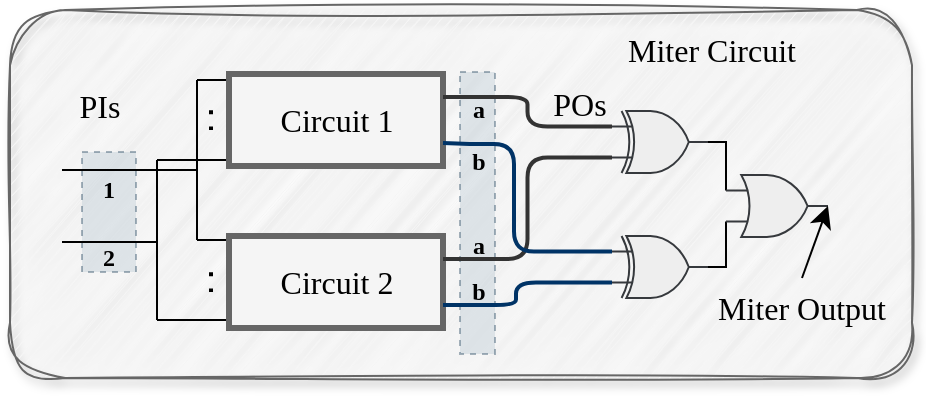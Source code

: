 <mxfile version="24.9.1">
  <diagram name="第 1 页" id="3zlwhkzbEn6zIwHLEL-s">
    <mxGraphModel dx="899" dy="422" grid="0" gridSize="10" guides="1" tooltips="1" connect="1" arrows="1" fold="1" page="0" pageScale="1" pageWidth="827" pageHeight="1169" math="0" shadow="0">
      <root>
        <mxCell id="0" />
        <mxCell id="1" parent="0" />
        <mxCell id="8TYDPo_ULC_1JVR2aMOj-1" value="" style="rounded=1;whiteSpace=wrap;html=1;fillColor=#f5f5f5;strokeColor=#666666;fontFamily=Times New Roman;shadow=1;labelBackgroundColor=none;glass=0;sketch=1;curveFitting=1;jiggle=2;fontColor=#333333;" vertex="1" parent="1">
          <mxGeometry x="-52" y="314" width="451" height="184" as="geometry" />
        </mxCell>
        <mxCell id="8TYDPo_ULC_1JVR2aMOj-2" value="" style="rounded=0;whiteSpace=wrap;html=1;dashed=1;fillColor=#bac8d3;strokeColor=#23445d;labelBackgroundColor=#D4E1F5;opacity=40;fontFamily=Times New Roman;" vertex="1" parent="1">
          <mxGeometry x="-16" y="385" width="27" height="60" as="geometry" />
        </mxCell>
        <mxCell id="8TYDPo_ULC_1JVR2aMOj-3" value="" style="endArrow=none;html=1;rounded=0;fontSize=12;startSize=8;endSize=8;curved=1;fontFamily=Times New Roman;" edge="1" parent="1">
          <mxGeometry width="50" height="50" relative="1" as="geometry">
            <mxPoint x="41.5" y="349" as="sourcePoint" />
            <mxPoint x="73.5" y="349" as="targetPoint" />
          </mxGeometry>
        </mxCell>
        <mxCell id="8TYDPo_ULC_1JVR2aMOj-4" value="" style="endArrow=none;html=1;rounded=0;fontSize=12;startSize=8;endSize=8;curved=1;fontFamily=Times New Roman;" edge="1" parent="1">
          <mxGeometry width="50" height="50" relative="1" as="geometry">
            <mxPoint x="41.5" y="429" as="sourcePoint" />
            <mxPoint x="73.5" y="429" as="targetPoint" />
          </mxGeometry>
        </mxCell>
        <mxCell id="8TYDPo_ULC_1JVR2aMOj-5" value="" style="endArrow=none;html=1;rounded=0;fontSize=12;startSize=8;endSize=8;curved=1;fontFamily=Times New Roman;" edge="1" parent="1">
          <mxGeometry width="50" height="50" relative="1" as="geometry">
            <mxPoint x="41.5" y="429" as="sourcePoint" />
            <mxPoint x="41.5" y="349" as="targetPoint" />
          </mxGeometry>
        </mxCell>
        <mxCell id="8TYDPo_ULC_1JVR2aMOj-6" value="" style="endArrow=none;html=1;rounded=0;fontSize=12;startSize=8;endSize=8;curved=1;fontFamily=Times New Roman;" edge="1" parent="1">
          <mxGeometry width="50" height="50" relative="1" as="geometry">
            <mxPoint x="21.5" y="469" as="sourcePoint" />
            <mxPoint x="73.5" y="469" as="targetPoint" />
          </mxGeometry>
        </mxCell>
        <mxCell id="8TYDPo_ULC_1JVR2aMOj-7" value="" style="endArrow=none;html=1;rounded=0;fontSize=12;startSize=8;endSize=8;curved=1;fontFamily=Times New Roman;" edge="1" parent="1">
          <mxGeometry width="50" height="50" relative="1" as="geometry">
            <mxPoint x="21.5" y="389" as="sourcePoint" />
            <mxPoint x="73.5" y="389" as="targetPoint" />
          </mxGeometry>
        </mxCell>
        <mxCell id="8TYDPo_ULC_1JVR2aMOj-8" value="" style="endArrow=none;html=1;rounded=0;fontSize=12;startSize=8;endSize=8;curved=1;labelBackgroundColor=#D4E1F5;fontFamily=Times New Roman;" edge="1" parent="1">
          <mxGeometry width="50" height="50" relative="1" as="geometry">
            <mxPoint x="21.5" y="469" as="sourcePoint" />
            <mxPoint x="21.5" y="389" as="targetPoint" />
          </mxGeometry>
        </mxCell>
        <mxCell id="8TYDPo_ULC_1JVR2aMOj-9" value="" style="endArrow=none;html=1;rounded=0;fontSize=12;startSize=8;endSize=8;curved=1;labelBackgroundColor=#D4E1F5;fontFamily=Times New Roman;" edge="1" parent="1">
          <mxGeometry width="50" height="50" relative="1" as="geometry">
            <mxPoint x="-26" y="430" as="sourcePoint" />
            <mxPoint x="21.5" y="430" as="targetPoint" />
          </mxGeometry>
        </mxCell>
        <mxCell id="8TYDPo_ULC_1JVR2aMOj-10" value="" style="endArrow=none;html=1;rounded=0;fontSize=12;startSize=8;endSize=8;curved=1;fontFamily=Times New Roman;" edge="1" parent="1">
          <mxGeometry width="50" height="50" relative="1" as="geometry">
            <mxPoint x="-26" y="394" as="sourcePoint" />
            <mxPoint x="41.5" y="394" as="targetPoint" />
          </mxGeometry>
        </mxCell>
        <mxCell id="8TYDPo_ULC_1JVR2aMOj-11" value="" style="group;fillColor=none;fontFamily=Times New Roman;" vertex="1" connectable="0" parent="1">
          <mxGeometry x="73.5" y="427" width="170" height="86" as="geometry" />
        </mxCell>
        <mxCell id="8TYDPo_ULC_1JVR2aMOj-12" value="" style="rounded=0;whiteSpace=wrap;html=1;fillColor=#f5f5f5;fontColor=#333333;strokeColor=#666666;strokeWidth=3;fontFamily=Times New Roman;" vertex="1" parent="8TYDPo_ULC_1JVR2aMOj-11">
          <mxGeometry x="-16" width="107" height="46" as="geometry" />
        </mxCell>
        <mxCell id="8TYDPo_ULC_1JVR2aMOj-13" value="" style="endArrow=none;dashed=1;html=1;dashPattern=1 3;strokeWidth=2;rounded=0;fontSize=12;startSize=8;endSize=8;curved=1;fontFamily=Times New Roman;" edge="1" parent="8TYDPo_ULC_1JVR2aMOj-11">
          <mxGeometry width="50" height="50" relative="1" as="geometry">
            <mxPoint x="-25" y="28" as="sourcePoint" />
            <mxPoint x="-25" y="12" as="targetPoint" />
          </mxGeometry>
        </mxCell>
        <mxCell id="8TYDPo_ULC_1JVR2aMOj-14" value="&lt;font&gt;Circuit 2&lt;/font&gt;" style="text;html=1;align=center;verticalAlign=middle;whiteSpace=wrap;rounded=0;fontSize=16;fontFamily=Times New Roman;" vertex="1" parent="8TYDPo_ULC_1JVR2aMOj-11">
          <mxGeometry x="5" y="8" width="65" height="30" as="geometry" />
        </mxCell>
        <mxCell id="8TYDPo_ULC_1JVR2aMOj-15" value="" style="rounded=0;whiteSpace=wrap;html=1;dashed=1;fillColor=#bac8d3;strokeColor=#23445d;opacity=40;fontFamily=Times New Roman;" vertex="1" parent="8TYDPo_ULC_1JVR2aMOj-11">
          <mxGeometry x="99.5" y="-82" width="17.5" height="141" as="geometry" />
        </mxCell>
        <mxCell id="8TYDPo_ULC_1JVR2aMOj-16" value="&lt;b style=&quot;font-size: 12px;&quot;&gt;a&lt;/b&gt;&lt;span style=&quot;color: rgba(0, 0, 0, 0); font-size: 0px; text-align: start; text-wrap-mode: nowrap;&quot;&gt;%3CmxGraphModel%3E%3Croot%3E%3CmxCell%20id%3D%220%22%2F%3E%3CmxCell%20id%3D%221%22%20parent%3D%220%22%2F%3E%3CmxCell%20id%3D%222%22%20value%3D%22%26lt%3Bb%20style%3D%26quot%3Bfont-family%3A%20%26amp%3Bquot%3BTimes%20New%20Roman%26amp%3Bquot%3B%3B%20font-size%3A%2012px%3B%26quot%3B%26gt%3B1%26lt%3B%2Fb%26gt%3B%22%20style%3D%22text%3Bhtml%3D1%3Balign%3Dcenter%3BverticalAlign%3Dmiddle%3BwhiteSpace%3Dwrap%3Brounded%3D0%3BfontSize%3D16%3B%22%20vertex%3D%221%22%20parent%3D%221%22%3E%3CmxGeometry%20x%3D%225%22%20y%3D%22537%22%20width%3D%2254.5%22%20height%3D%2225%22%20as%3D%22geometry%22%2F%3E%3C%2FmxCell%3E%3C%2Froot%3E%3C%2FmxGraphModel%3E&lt;/span&gt;" style="text;html=1;align=center;verticalAlign=middle;whiteSpace=wrap;rounded=0;fontSize=16;fontFamily=Times New Roman;" vertex="1" parent="8TYDPo_ULC_1JVR2aMOj-11">
          <mxGeometry x="81.5" y="-10" width="54.5" height="25" as="geometry" />
        </mxCell>
        <mxCell id="8TYDPo_ULC_1JVR2aMOj-17" value="&lt;b style=&quot;font-size: 12px;&quot;&gt;b&lt;/b&gt;" style="text;html=1;align=center;verticalAlign=middle;whiteSpace=wrap;rounded=0;fontSize=16;fontFamily=Times New Roman;" vertex="1" parent="8TYDPo_ULC_1JVR2aMOj-11">
          <mxGeometry x="81.5" y="13" width="54.5" height="25" as="geometry" />
        </mxCell>
        <mxCell id="8TYDPo_ULC_1JVR2aMOj-18" value="" style="group;fillColor=none;strokeWidth=1;fontFamily=Times New Roman;" vertex="1" connectable="0" parent="1">
          <mxGeometry x="73.5" y="346" width="199" height="52.5" as="geometry" />
        </mxCell>
        <mxCell id="8TYDPo_ULC_1JVR2aMOj-19" value="" style="rounded=0;whiteSpace=wrap;html=1;fillColor=#f5f5f5;fontColor=#333333;strokeColor=#666666;strokeWidth=3;fontFamily=Times New Roman;" vertex="1" parent="8TYDPo_ULC_1JVR2aMOj-18">
          <mxGeometry x="-16" width="107" height="46" as="geometry" />
        </mxCell>
        <mxCell id="8TYDPo_ULC_1JVR2aMOj-20" value="" style="endArrow=none;dashed=1;html=1;dashPattern=1 3;strokeWidth=2;rounded=0;fontSize=12;startSize=8;endSize=8;curved=1;fontFamily=Times New Roman;" edge="1" parent="8TYDPo_ULC_1JVR2aMOj-18">
          <mxGeometry width="50" height="50" relative="1" as="geometry">
            <mxPoint x="-25" y="28" as="sourcePoint" />
            <mxPoint x="-25" y="12" as="targetPoint" />
          </mxGeometry>
        </mxCell>
        <mxCell id="8TYDPo_ULC_1JVR2aMOj-21" value="&lt;font&gt;Circuit 1&lt;/font&gt;" style="text;html=1;align=center;verticalAlign=middle;whiteSpace=wrap;rounded=0;fontSize=16;fontFamily=Times New Roman;" vertex="1" parent="8TYDPo_ULC_1JVR2aMOj-18">
          <mxGeometry x="5" y="8" width="65" height="30" as="geometry" />
        </mxCell>
        <mxCell id="8TYDPo_ULC_1JVR2aMOj-22" value="&lt;font&gt;POs&lt;/font&gt;" style="text;html=1;align=center;verticalAlign=middle;whiteSpace=wrap;rounded=0;fontSize=16;fontFamily=Times New Roman;" vertex="1" parent="8TYDPo_ULC_1JVR2aMOj-18">
          <mxGeometry x="129.5" width="60" height="30" as="geometry" />
        </mxCell>
        <mxCell id="8TYDPo_ULC_1JVR2aMOj-23" value="&lt;b style=&quot;font-size: 12px;&quot;&gt;a&lt;/b&gt;&lt;span style=&quot;color: rgba(0, 0, 0, 0); font-size: 0px; text-align: start; text-wrap-mode: nowrap;&quot;&gt;%3CmxGraphModel%3E%3Croot%3E%3CmxCell%20id%3D%220%22%2F%3E%3CmxCell%20id%3D%221%22%20parent%3D%220%22%2F%3E%3CmxCell%20id%3D%222%22%20value%3D%22%26lt%3Bb%20style%3D%26quot%3Bfont-family%3A%20%26amp%3Bquot%3BTimes%20New%20Roman%26amp%3Bquot%3B%3B%20font-size%3A%2012px%3B%26quot%3B%26gt%3B1%26lt%3B%2Fb%26gt%3B%22%20style%3D%22text%3Bhtml%3D1%3Balign%3Dcenter%3BverticalAlign%3Dmiddle%3BwhiteSpace%3Dwrap%3Brounded%3D0%3BfontSize%3D16%3B%22%20vertex%3D%221%22%20parent%3D%221%22%3E%3CmxGeometry%20x%3D%225%22%20y%3D%22537%22%20width%3D%2254.5%22%20height%3D%2225%22%20as%3D%22geometry%22%2F%3E%3C%2FmxCell%3E%3C%2Froot%3E%3C%2FmxGraphModel%3E&lt;/span&gt;" style="text;html=1;align=center;verticalAlign=middle;whiteSpace=wrap;rounded=0;fontSize=16;fontFamily=Times New Roman;" vertex="1" parent="8TYDPo_ULC_1JVR2aMOj-18">
          <mxGeometry x="81.5" y="3.5" width="54.5" height="25" as="geometry" />
        </mxCell>
        <mxCell id="8TYDPo_ULC_1JVR2aMOj-24" value="&lt;b style=&quot;font-size: 12px;&quot;&gt;b&lt;/b&gt;" style="text;html=1;align=center;verticalAlign=middle;whiteSpace=wrap;rounded=0;fontSize=16;fontFamily=Times New Roman;" vertex="1" parent="8TYDPo_ULC_1JVR2aMOj-18">
          <mxGeometry x="81.5" y="29.5" width="54.5" height="25" as="geometry" />
        </mxCell>
        <mxCell id="8TYDPo_ULC_1JVR2aMOj-25" style="edgeStyle=orthogonalEdgeStyle;rounded=1;orthogonalLoop=1;jettySize=auto;html=1;exitX=0;exitY=0.25;exitDx=0;exitDy=0;exitPerimeter=0;entryX=1;entryY=0.25;entryDx=0;entryDy=0;fontSize=12;startSize=8;endSize=8;endArrow=none;endFill=0;curved=0;strokeWidth=2;strokeColor=#333333;fontFamily=Times New Roman;" edge="1" parent="1" source="8TYDPo_ULC_1JVR2aMOj-28" target="8TYDPo_ULC_1JVR2aMOj-19">
          <mxGeometry relative="1" as="geometry" />
        </mxCell>
        <mxCell id="8TYDPo_ULC_1JVR2aMOj-26" style="edgeStyle=orthogonalEdgeStyle;rounded=1;orthogonalLoop=1;jettySize=auto;html=1;exitX=0;exitY=0.75;exitDx=0;exitDy=0;exitPerimeter=0;entryX=1;entryY=0.25;entryDx=0;entryDy=0;fontSize=12;startSize=8;endSize=8;endArrow=none;endFill=0;curved=0;strokeWidth=2;strokeColor=#333333;fontFamily=Times New Roman;" edge="1" parent="1" source="8TYDPo_ULC_1JVR2aMOj-28" target="8TYDPo_ULC_1JVR2aMOj-12">
          <mxGeometry relative="1" as="geometry" />
        </mxCell>
        <mxCell id="8TYDPo_ULC_1JVR2aMOj-27" style="edgeStyle=orthogonalEdgeStyle;rounded=0;orthogonalLoop=1;jettySize=auto;html=1;exitX=1;exitY=0.5;exitDx=0;exitDy=0;exitPerimeter=0;fontSize=12;startSize=8;endSize=8;endArrow=none;endFill=0;entryX=0;entryY=0.25;entryDx=0;entryDy=0;entryPerimeter=0;fontFamily=Times New Roman;" edge="1" parent="1" source="8TYDPo_ULC_1JVR2aMOj-28" target="8TYDPo_ULC_1JVR2aMOj-34">
          <mxGeometry relative="1" as="geometry">
            <mxPoint x="312.419" y="394" as="targetPoint" />
          </mxGeometry>
        </mxCell>
        <mxCell id="8TYDPo_ULC_1JVR2aMOj-28" value="" style="verticalLabelPosition=bottom;shadow=0;dashed=0;align=center;html=1;verticalAlign=top;shape=mxgraph.electrical.logic_gates.logic_gate;operation=xor;fillColor=#eeeeee;strokeColor=#36393d;fontFamily=Times New Roman;" vertex="1" parent="1">
          <mxGeometry x="249" y="364.5" width="48" height="31" as="geometry" />
        </mxCell>
        <mxCell id="8TYDPo_ULC_1JVR2aMOj-29" style="edgeStyle=orthogonalEdgeStyle;rounded=1;orthogonalLoop=1;jettySize=auto;html=1;exitX=0;exitY=0.25;exitDx=0;exitDy=0;exitPerimeter=0;entryX=1;entryY=0.75;entryDx=0;entryDy=0;fontSize=12;startSize=8;endSize=8;endArrow=none;endFill=0;curved=0;strokeWidth=2;strokeColor=#003366;fontFamily=Times New Roman;" edge="1" parent="1" source="8TYDPo_ULC_1JVR2aMOj-32" target="8TYDPo_ULC_1JVR2aMOj-19">
          <mxGeometry relative="1" as="geometry">
            <Array as="points">
              <mxPoint x="200" y="435" />
              <mxPoint x="200" y="381" />
              <mxPoint x="178" y="381" />
            </Array>
          </mxGeometry>
        </mxCell>
        <mxCell id="8TYDPo_ULC_1JVR2aMOj-30" style="edgeStyle=orthogonalEdgeStyle;rounded=1;orthogonalLoop=1;jettySize=auto;html=1;exitX=0;exitY=0.75;exitDx=0;exitDy=0;exitPerimeter=0;entryX=1;entryY=0.75;entryDx=0;entryDy=0;fontSize=12;startSize=8;endSize=8;endArrow=none;endFill=0;curved=0;strokeWidth=2;strokeColor=#003366;fontFamily=Times New Roman;" edge="1" parent="1" source="8TYDPo_ULC_1JVR2aMOj-32" target="8TYDPo_ULC_1JVR2aMOj-12">
          <mxGeometry relative="1" as="geometry">
            <Array as="points">
              <mxPoint x="201" y="450" />
              <mxPoint x="201" y="462" />
            </Array>
          </mxGeometry>
        </mxCell>
        <mxCell id="8TYDPo_ULC_1JVR2aMOj-31" style="edgeStyle=orthogonalEdgeStyle;rounded=0;orthogonalLoop=1;jettySize=auto;html=1;exitX=1;exitY=0.5;exitDx=0;exitDy=0;exitPerimeter=0;fontSize=12;startSize=8;endSize=8;endArrow=none;endFill=0;entryX=0;entryY=0.75;entryDx=0;entryDy=0;entryPerimeter=0;fontFamily=Times New Roman;" edge="1" parent="1" source="8TYDPo_ULC_1JVR2aMOj-32" target="8TYDPo_ULC_1JVR2aMOj-34">
          <mxGeometry relative="1" as="geometry">
            <mxPoint x="311.964" y="435" as="targetPoint" />
          </mxGeometry>
        </mxCell>
        <mxCell id="8TYDPo_ULC_1JVR2aMOj-32" value="" style="verticalLabelPosition=bottom;shadow=0;dashed=0;align=center;html=1;verticalAlign=top;shape=mxgraph.electrical.logic_gates.logic_gate;operation=xor;fillColor=#eeeeee;strokeColor=#36393d;fontFamily=Times New Roman;" vertex="1" parent="1">
          <mxGeometry x="249" y="427" width="48" height="31" as="geometry" />
        </mxCell>
        <mxCell id="8TYDPo_ULC_1JVR2aMOj-33" value="&lt;font&gt;PIs&lt;/font&gt;" style="text;html=1;align=center;verticalAlign=middle;whiteSpace=wrap;rounded=0;fontSize=16;fontFamily=Times New Roman;" vertex="1" parent="1">
          <mxGeometry x="-37" y="347" width="60" height="30" as="geometry" />
        </mxCell>
        <mxCell id="8TYDPo_ULC_1JVR2aMOj-34" value="" style="verticalLabelPosition=bottom;shadow=0;dashed=0;align=center;html=1;verticalAlign=top;shape=mxgraph.electrical.logic_gates.logic_gate;operation=or;fillColor=#eeeeee;strokeColor=#36393d;fontFamily=Times New Roman;" vertex="1" parent="1">
          <mxGeometry x="306" y="396.5" width="51" height="31" as="geometry" />
        </mxCell>
        <mxCell id="8TYDPo_ULC_1JVR2aMOj-35" value="&lt;b style=&quot;font-size: 12px;&quot;&gt;1&lt;/b&gt;" style="text;html=1;align=center;verticalAlign=middle;whiteSpace=wrap;rounded=0;fontSize=16;fontFamily=Times New Roman;" vertex="1" parent="1">
          <mxGeometry x="-29.75" y="389" width="54.5" height="25" as="geometry" />
        </mxCell>
        <mxCell id="8TYDPo_ULC_1JVR2aMOj-36" value="&lt;b style=&quot;font-size: 12px;&quot;&gt;2&lt;/b&gt;" style="text;html=1;align=center;verticalAlign=middle;whiteSpace=wrap;rounded=0;fontSize=16;fontFamily=Times New Roman;" vertex="1" parent="1">
          <mxGeometry x="-29.75" y="423" width="54.5" height="25" as="geometry" />
        </mxCell>
        <mxCell id="8TYDPo_ULC_1JVR2aMOj-37" value="&lt;font face=&quot;Times New Roman&quot;&gt;Miter Circuit&lt;/font&gt;" style="text;html=1;align=center;verticalAlign=middle;whiteSpace=wrap;rounded=0;fontSize=16;" vertex="1" parent="1">
          <mxGeometry x="243.5" y="319" width="110" height="30" as="geometry" />
        </mxCell>
        <mxCell id="8TYDPo_ULC_1JVR2aMOj-38" value="&lt;font face=&quot;Times New Roman&quot;&gt;Miter Output&lt;/font&gt;" style="text;html=1;align=center;verticalAlign=middle;whiteSpace=wrap;rounded=0;fontSize=16;" vertex="1" parent="1">
          <mxGeometry x="289" y="448" width="110" height="30" as="geometry" />
        </mxCell>
        <mxCell id="8TYDPo_ULC_1JVR2aMOj-39" style="edgeStyle=none;curved=1;rounded=0;orthogonalLoop=1;jettySize=auto;html=1;exitX=0.5;exitY=0;exitDx=0;exitDy=0;entryX=1;entryY=0.5;entryDx=0;entryDy=0;entryPerimeter=0;fontSize=12;startSize=8;endSize=8;" edge="1" parent="1" source="8TYDPo_ULC_1JVR2aMOj-38" target="8TYDPo_ULC_1JVR2aMOj-34">
          <mxGeometry relative="1" as="geometry" />
        </mxCell>
      </root>
    </mxGraphModel>
  </diagram>
</mxfile>
